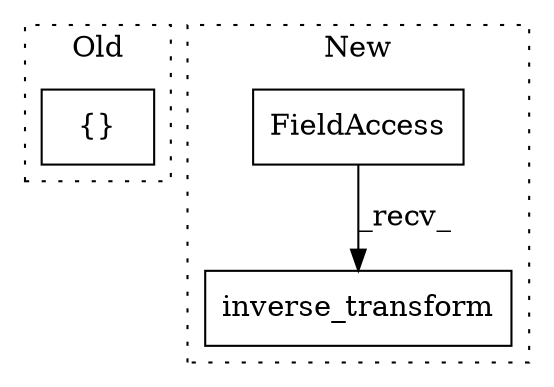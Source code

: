 digraph G {
subgraph cluster0 {
1 [label="{}" a="4" s="2865,2869" l="1,1" shape="box"];
label = "Old";
style="dotted";
}
subgraph cluster1 {
2 [label="inverse_transform" a="32" s="3604,3635" l="18,1" shape="box"];
3 [label="FieldAccess" a="22" s="3591" l="12" shape="box"];
label = "New";
style="dotted";
}
3 -> 2 [label="_recv_"];
}